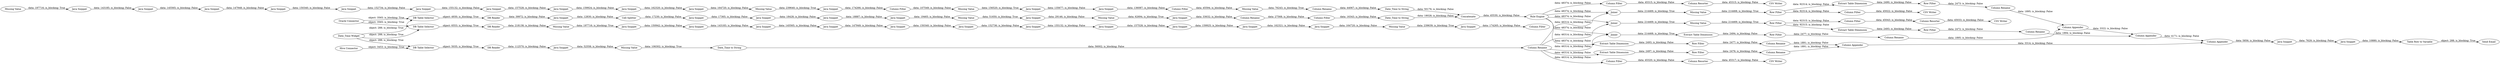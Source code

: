 digraph {
	"-5708983536828075924_286" [label=Concatenate]
	"2646370051778101467_285" [label="Row Filter"]
	"-5708983536828075924_293" [label="Column Resorter"]
	"-5785660611977250967_261" [label="Extract Table Dimension"]
	"-5708983536828075924_281" [label="Missing Value"]
	"-5708983536828075924_300" [label="Rule Engine"]
	"-394752369140464461_274" [label="Java Snippet"]
	"-5708983536828075924_288" [label="Date_Time to String"]
	"-5708983536828075924_68" [label="Hive Connector"]
	"-394752369140464461_271" [label="Java Snippet"]
	"-394752369140464461_280" [label="Java Snippet"]
	"-5708983536828075924_284" [label="Column Rename"]
	"-394752369140464461_283" [label="Java Snippet"]
	"-2487266608855539396_251" [label="Java Snippet"]
	"-5708983536828075924_277" [label="Missing Value"]
	"-5708983536828075924_248" [label="Java Snippet"]
	"-394752369140464461_279" [label="Java Snippet"]
	"-5708983536828075924_299" [label="Java Snippet"]
	"-5708983536828075924_117" [label="Column Appender"]
	"-5708983536828075924_287" [label="Column Rename"]
	"-394752369140464461_276" [label="Java Snippet"]
	"-394752369140464461_278" [label="Java Snippet"]
	"1061911441142478350_285" [label="Row Filter"]
	"-5708983536828075924_244" [label="DB Table Selector"]
	"-5708983536828075924_80" [label="DB Reader"]
	"815464339200721079_261" [label="Extract Table Dimension"]
	"-2487266608855539396_252" [label="Java Snippet"]
	"-5708983536828075924_280" [label="Missing Value"]
	"-2487266608855539396_253" [label="Java Snippet"]
	"-8569515697101456379_261" [label="Extract Table Dimension"]
	"-5708983536828075924_116" [label="Column Appender"]
	"-5708983536828075924_289" [label="Date_Time to String"]
	"-394752369140464461_284" [label="Missing Value"]
	"-5708983536828075924_198" [label="Java Snippet"]
	"2646370051778101467_261" [label="Extract Table Dimension"]
	"-5708983536828075924_120" [label="Java Snippet"]
	"-394752369140464461_262" [label="Java Snippet"]
	"-5708983536828075924_270" [label="Java Snippet"]
	"-5708983536828075924_208" [label="CSV Writer"]
	"-5708983536828075924_297" [label="Column Resorter"]
	"-394752369140464461_281" [label="Java Snippet"]
	"-5708983536828075924_259" [label="Java Snippet"]
	"-5708983536828075924_302" [label=Joiner]
	"-394752369140464461_266" [label="Java Snippet"]
	"-5708983536828075924_292" [label="Column Rename"]
	"-394752369140464461_267" [label="Java Snippet"]
	"-394752369140464461_272" [label="Column Filter"]
	"-394752369140464461_265" [label="Java Snippet"]
	"-5708983536828075924_290" [label="Date_Time to String"]
	"-5785660611977250967_285" [label="Row Filter"]
	"-5708983536828075924_79" [label="DB Table Selector"]
	"-394752369140464461_275" [label="Java Snippet"]
	"-5708983536828075924_276" [label="Java Snippet"]
	"-8569515697101456379_285" [label="Row Filter"]
	"-5708983536828075924_304" [label="Missing Value"]
	"815464339200721079_294" [label="Column Rename"]
	"-394752369140464461_268" [label="Java Snippet"]
	"-394752369140464461_282" [label="Java Snippet"]
	"-5785660611977250967_294" [label="Column Rename"]
	"-5708983536828075924_298" [label="CSV Writer"]
	"-5708983536828075924_257" [label="Column Filter"]
	"1061911441142478350_261" [label="Extract Table Dimension"]
	"-394752369140464461_273" [label="Missing Value"]
	"-2487266608855539396_254" [label="Java Snippet"]
	"-5708983536828075924_243" [label="Oracle Connector"]
	"-5708983536828075924_278" [label="Java Snippet"]
	"-5708983536828075924_296" [label="Column Filter"]
	"-394752369140464461_285" [label="Column Filter"]
	"-394752369140464461_264" [label="Java Snippet"]
	"-5708983536828075924_109" [label="Column Appender"]
	"-5708983536828075924_110" [label="Column Appender"]
	"-5708983536828075924_310" [label="Column Resorter"]
	"-5708983536828075924_294" [label="Column Filter"]
	"-5708983536828075924_303" [label="Missing Value"]
	"815464339200721079_285" [label="Row Filter"]
	"-394752369140464461_287" [label="Missing Value"]
	"-5708983536828075924_250" [label="Cell Splitter"]
	"-5708983536828075924_295" [label="CSV Writer"]
	"-5708983536828075924_231" [label="Date_Time Widget"]
	"-5708983536828075924_204" [label="Table Row to Variable"]
	"-5708983536828075924_246" [label="DB Reader"]
	"1061911441142478350_294" [label="Column Rename"]
	"-5708983536828075924_98" [label="Row Filter"]
	"-394752369140464461_286" [label="Java Snippet"]
	"-394752369140464461_263" [label="Java Snippet"]
	"-2487266608855539396_255" [label="Missing Value"]
	"-5708983536828075924_245" [label="DB Reader"]
	"2646370051778101467_294" [label="Column Rename"]
	"-5708983536828075924_258" [label="Missing Value"]
	"-394752369140464461_277" [label="Java Snippet"]
	"-394752369140464461_260" [label="Java Snippet"]
	"-5708983536828075924_285" [label="Missing Value"]
	"-5708983536828075924_301" [label=Joiner]
	"-5708983536828075924_279" [label="Column Filter"]
	"-5708983536828075924_309" [label="Column Filter"]
	"-394752369140464461_261" [label="Java Snippet"]
	"-394752369140464461_269" [label="Java Snippet"]
	"-5708983536828075924_100" [label="Row Filter"]
	"-5708983536828075924_207" [label="CSV Writer"]
	"-5708983536828075924_305" [label="Column Filter"]
	"-5708983536828075924_247" [label="DB Table Selector"]
	"-5708983536828075924_205" [label="Send Email"]
	"-5708983536828075924_282" [label="Java Snippet"]
	"-8569515697101456379_294" [label="Column Rename"]
	"-5708983536828075924_291" [label=Joiner]
	"-5708983536828075924_302" -> "-5708983536828075924_303" [label="data: 214469; is_blocking: True"]
	"-5708983536828075924_300" -> "815464339200721079_261" [label="data: 48374; is_blocking: False"]
	"-5785660611977250967_285" -> "-5785660611977250967_294" [label="data: 2472; is_blocking: False"]
	"-5708983536828075924_198" -> "-5708983536828075924_204" [label="data: 10880; is_blocking: False"]
	"-5708983536828075924_98" -> "-5708983536828075924_305" [label="data: 92314; is_blocking: False"]
	"-5708983536828075924_257" -> "-5708983536828075924_288" [label="data: 16343; is_blocking: False"]
	"-5708983536828075924_278" -> "-5708983536828075924_279" [label="data: 136087; is_blocking: False"]
	"-5708983536828075924_116" -> "-5708983536828075924_117" [label="data: 3314; is_blocking: False"]
	"-394752369140464461_285" -> "-5708983536828075924_277" [label="data: 107549; is_blocking: False"]
	"-5708983536828075924_284" -> "-5708983536828075924_257" [label="data: 27568; is_blocking: False"]
	"-5708983536828075924_204" -> "-5708983536828075924_205" [label="object: 288; is_blocking: True"]
	"2646370051778101467_261" -> "2646370051778101467_285" [label="data: 2490; is_blocking: False"]
	"-5708983536828075924_290" -> "-5708983536828075924_292" [label="data: 56002; is_blocking: False"]
	"1061911441142478350_285" -> "1061911441142478350_294" [label="data: 2477; is_blocking: False"]
	"2646370051778101467_285" -> "2646370051778101467_294" [label="data: 2473; is_blocking: False"]
	"-8569515697101456379_294" -> "-5708983536828075924_116" [label="data: 1891; is_blocking: False"]
	"-394752369140464461_281" -> "-394752369140464461_282" [label="data: 159924; is_blocking: False"]
	"-5708983536828075924_117" -> "-5708983536828075924_120" [label="data: 5856; is_blocking: False"]
	"-5708983536828075924_231" -> "-5708983536828075924_244" [label="object: 288; is_blocking: True"]
	"-394752369140464461_273" -> "-394752369140464461_271" [label="data: 239639; is_blocking: True"]
	"-2487266608855539396_254" -> "-2487266608855539396_255" [label="data: 19465; is_blocking: False"]
	"-394752369140464461_266" -> "-394752369140464461_273" [label="data: 164720; is_blocking: False"]
	"-5708983536828075924_279" -> "-5708983536828075924_280" [label="data: 45594; is_blocking: False"]
	"-5708983536828075924_109" -> "-5708983536828075924_110" [label="data: 3322; is_blocking: False"]
	"-5708983536828075924_292" -> "-5708983536828075924_301" [label="data: 46314; is_blocking: False"]
	"-5708983536828075924_286" -> "-5708983536828075924_300" [label="data: 45530; is_blocking: False"]
	"-394752369140464461_277" -> "-394752369140464461_278" [label="data: 150340; is_blocking: False"]
	"-394752369140464461_283" -> "-394752369140464461_287" [label="data: 164720; is_blocking: False"]
	"-5708983536828075924_309" -> "-5708983536828075924_310" [label="data: 45043; is_blocking: False"]
	"1061911441142478350_261" -> "1061911441142478350_285" [label="data: 2494; is_blocking: False"]
	"-5708983536828075924_304" -> "-5708983536828075924_100" [label="data: 214469; is_blocking: True"]
	"-5708983536828075924_277" -> "-5708983536828075924_270" [label="data: 156520; is_blocking: True"]
	"-2487266608855539396_252" -> "-2487266608855539396_253" [label="data: 18428; is_blocking: False"]
	"-5708983536828075924_291" -> "1061911441142478350_261" [label="data: 214468; is_blocking: True"]
	"-5785660611977250967_294" -> "-5708983536828075924_110" [label="data: 1894; is_blocking: False"]
	"-5708983536828075924_246" -> "-5708983536828075924_258" [label="data: 218138; is_blocking: False"]
	"-5708983536828075924_303" -> "-5708983536828075924_98" [label="data: 214468; is_blocking: True"]
	"-394752369140464461_263" -> "-394752369140464461_264" [label="data: 150340; is_blocking: False"]
	"815464339200721079_261" -> "815464339200721079_285" [label="data: 2493; is_blocking: False"]
	"-2487266608855539396_253" -> "-2487266608855539396_254" [label="data: 18887; is_blocking: False"]
	"-5708983536828075924_120" -> "-5708983536828075924_198" [label="data: 7629; is_blocking: False"]
	"-5708983536828075924_250" -> "-2487266608855539396_251" [label="data: 17230; is_blocking: False"]
	"-5708983536828075924_288" -> "-5708983536828075924_286" [label="data: 18028; is_blocking: False"]
	"-5708983536828075924_247" -> "-5708983536828075924_246" [label="object: 6553; is_blocking: True"]
	"-394752369140464461_267" -> "-394752369140464461_269" [label="data: 159925; is_blocking: False"]
	"-5708983536828075924_300" -> "-5708983536828075924_302" [label="data: 48374; is_blocking: False"]
	"-394752369140464461_284" -> "-394752369140464461_274" [label="data: 197716; is_blocking: True"]
	"-5708983536828075924_280" -> "-5708983536828075924_287" [label="data: 76243; is_blocking: True"]
	"-5708983536828075924_296" -> "-5708983536828075924_297" [label="data: 45320; is_blocking: False"]
	"-5708983536828075924_297" -> "-5708983536828075924_298" [label="data: 45317; is_blocking: False"]
	"-394752369140464461_287" -> "-394752369140464461_286" [label="data: 239640; is_blocking: True"]
	"-394752369140464461_282" -> "-394752369140464461_283" [label="data: 162320; is_blocking: False"]
	"-5708983536828075924_292" -> "-8569515697101456379_261" [label="data: 46314; is_blocking: False"]
	"-5708983536828075924_243" -> "-5708983536828075924_244" [label="object: 3565; is_blocking: True"]
	"-5708983536828075924_289" -> "-5708983536828075924_286" [label="data: 50176; is_blocking: False"]
	"-5708983536828075924_79" -> "-5708983536828075924_80" [label="object: 5035; is_blocking: True"]
	"-5708983536828075924_259" -> "-394752369140464461_260" [label="data: 150942; is_blocking: False"]
	"-5708983536828075924_299" -> "-5708983536828075924_285" [label="data: 52558; is_blocking: False"]
	"-5708983536828075924_231" -> "-5708983536828075924_247" [label="object: 288; is_blocking: True"]
	"-5708983536828075924_310" -> "-5708983536828075924_208" [label="data: 45033; is_blocking: False"]
	"-5708983536828075924_100" -> "-5785660611977250967_261" [label="data: 92315; is_blocking: False"]
	"-394752369140464461_269" -> "-394752369140464461_266" [label="data: 162321; is_blocking: False"]
	"-5708983536828075924_281" -> "-5708983536828075924_282" [label="data: 62694; is_blocking: True"]
	"-5708983536828075924_98" -> "2646370051778101467_261" [label="data: 92314; is_blocking: False"]
	"-5708983536828075924_301" -> "-5708983536828075924_304" [label="data: 214469; is_blocking: True"]
	"-5708983536828075924_80" -> "-5708983536828075924_299" [label="data: 112570; is_blocking: False"]
	"-5708983536828075924_245" -> "-5708983536828075924_248" [label="data: 39972; is_blocking: False"]
	"-5708983536828075924_231" -> "-5708983536828075924_79" [label="object: 288; is_blocking: True"]
	"-5708983536828075924_100" -> "-5708983536828075924_309" [label="data: 92315; is_blocking: False"]
	"-394752369140464461_280" -> "-394752369140464461_281" [label="data: 157528; is_blocking: False"]
	"-5708983536828075924_294" -> "-5708983536828075924_293" [label="data: 45315; is_blocking: False"]
	"1061911441142478350_294" -> "-5708983536828075924_109" [label="data: 1895; is_blocking: False"]
	"-394752369140464461_278" -> "-394752369140464461_279" [label="data: 152734; is_blocking: False"]
	"-5708983536828075924_270" -> "-5708983536828075924_278" [label="data: 135677; is_blocking: False"]
	"-2487266608855539396_251" -> "-2487266608855539396_252" [label="data: 17365; is_blocking: False"]
	"-394752369140464461_264" -> "-394752369140464461_265" [label="data: 152736; is_blocking: False"]
	"-5708983536828075924_110" -> "-5708983536828075924_117" [label="data: 4171; is_blocking: False"]
	"-394752369140464461_262" -> "-394752369140464461_263" [label="data: 147949; is_blocking: False"]
	"-5708983536828075924_248" -> "-5708983536828075924_250" [label="data: 12830; is_blocking: False"]
	"2646370051778101467_294" -> "-5708983536828075924_109" [label="data: 1895; is_blocking: False"]
	"-2487266608855539396_255" -> "-5708983536828075924_276" [label="data: 51650; is_blocking: True"]
	"-5708983536828075924_292" -> "-5708983536828075924_291" [label="data: 46314; is_blocking: False"]
	"-394752369140464461_268" -> "-394752369140464461_267" [label="data: 157528; is_blocking: False"]
	"-394752369140464461_279" -> "-394752369140464461_280" [label="data: 155132; is_blocking: False"]
	"-394752369140464461_286" -> "-394752369140464461_285" [label="data: 174266; is_blocking: False"]
	"815464339200721079_285" -> "815464339200721079_294" [label="data: 2477; is_blocking: False"]
	"-5708983536828075924_292" -> "-5708983536828075924_302" [label="data: 46314; is_blocking: False"]
	"815464339200721079_294" -> "-5708983536828075924_116" [label="data: 1891; is_blocking: False"]
	"-5708983536828075924_282" -> "-5708983536828075924_284" [label="data: 33632; is_blocking: False"]
	"-8569515697101456379_261" -> "-8569515697101456379_285" [label="data: 2497; is_blocking: False"]
	"-5785660611977250967_261" -> "-5785660611977250967_285" [label="data: 2493; is_blocking: False"]
	"-5708983536828075924_287" -> "-5708983536828075924_289" [label="data: 44067; is_blocking: False"]
	"-394752369140464461_276" -> "-394752369140464461_277" [label="data: 147948; is_blocking: False"]
	"-394752369140464461_261" -> "-394752369140464461_262" [label="data: 145565; is_blocking: False"]
	"-8569515697101456379_285" -> "-8569515697101456379_294" [label="data: 2476; is_blocking: False"]
	"-5708983536828075924_276" -> "-5708983536828075924_281" [label="data: 29146; is_blocking: False"]
	"-5708983536828075924_293" -> "-5708983536828075924_295" [label="data: 45315; is_blocking: False"]
	"-5708983536828075924_300" -> "-5708983536828075924_291" [label="data: 48374; is_blocking: False"]
	"-5708983536828075924_285" -> "-5708983536828075924_290" [label="data: 106302; is_blocking: True"]
	"-5708983536828075924_258" -> "-5708983536828075924_259" [label="data: 197716; is_blocking: True"]
	"-5708983536828075924_243" -> "-5708983536828075924_247" [label="object: 3565; is_blocking: True"]
	"-5708983536828075924_300" -> "-5708983536828075924_294" [label="data: 48374; is_blocking: False"]
	"-5708983536828075924_292" -> "-5708983536828075924_296" [label="data: 46314; is_blocking: False"]
	"-5708983536828075924_300" -> "-5708983536828075924_301" [label="data: 48374; is_blocking: False"]
	"-394752369140464461_260" -> "-394752369140464461_261" [label="data: 143183; is_blocking: False"]
	"-5708983536828075924_305" -> "-5708983536828075924_207" [label="data: 45022; is_blocking: False"]
	"-394752369140464461_274" -> "-394752369140464461_275" [label="data: 143185; is_blocking: False"]
	"-394752369140464461_271" -> "-394752369140464461_272" [label="data: 174265; is_blocking: False"]
	"-5708983536828075924_68" -> "-5708983536828075924_79" [label="object: 3453; is_blocking: True"]
	"-5708983536828075924_244" -> "-5708983536828075924_245" [label="object: 4930; is_blocking: True"]
	"-394752369140464461_265" -> "-394752369140464461_268" [label="data: 155132; is_blocking: False"]
	"-394752369140464461_275" -> "-394752369140464461_276" [label="data: 145565; is_blocking: False"]
	rankdir=LR
}

